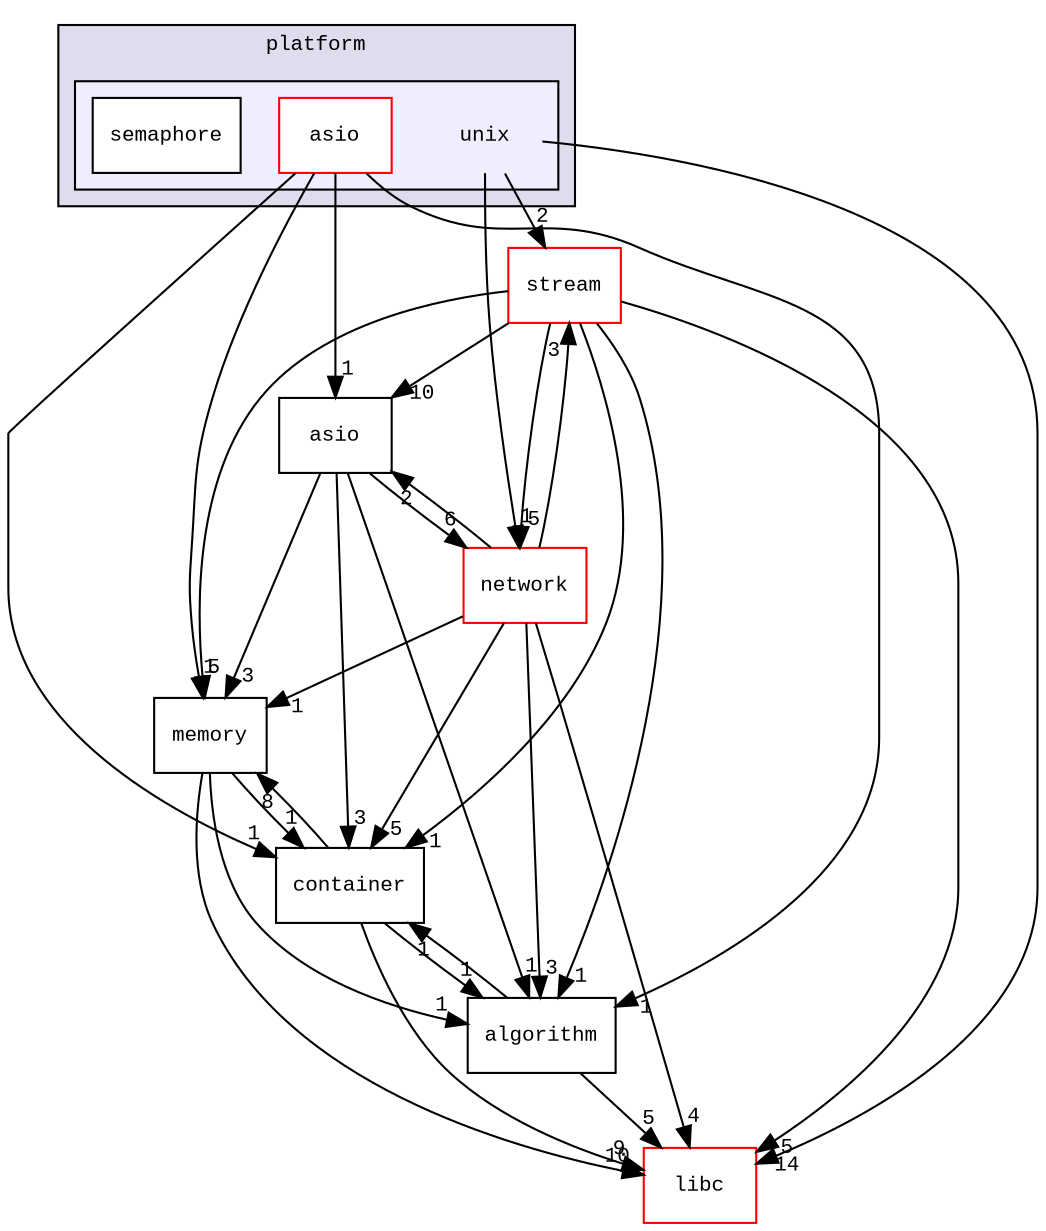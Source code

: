 digraph "src/platform/unix" {
  compound=true
  node [ fontsize="10", fontname="CourierNew"];
  edge [ labelfontsize="10", labelfontname="CourierNew"];
  subgraph clusterdir_4b68c2fef3e151b6b93d5e93b14f1857 {
    graph [ bgcolor="#ddddee", pencolor="black", label="platform" fontname="CourierNew", fontsize="10", URL="dir_4b68c2fef3e151b6b93d5e93b14f1857.html"]
  subgraph clusterdir_83e2b64a10515ed18dc4eda71a3d7e37 {
    graph [ bgcolor="#eeeeff", pencolor="black", label="" URL="dir_83e2b64a10515ed18dc4eda71a3d7e37.html"];
    dir_83e2b64a10515ed18dc4eda71a3d7e37 [shape=plaintext label="unix"];
    dir_13b46686bcc592637e7ea97e1d556600 [shape=box label="asio" color="red" fillcolor="white" style="filled" URL="dir_13b46686bcc592637e7ea97e1d556600.html"];
    dir_e9c94aa31ff281edb4422368f9aa6ec5 [shape=box label="semaphore" color="black" fillcolor="white" style="filled" URL="dir_e9c94aa31ff281edb4422368f9aa6ec5.html"];
  }
  }
  dir_090521d29e73b40f7fc0a63254d8965e [shape=box label="stream" fillcolor="white" style="filled" color="red" URL="dir_090521d29e73b40f7fc0a63254d8965e.html"];
  dir_94d7edf6f8f3d9af5fd63c44172da41c [shape=box label="memory" URL="dir_94d7edf6f8f3d9af5fd63c44172da41c.html"];
  dir_1b313d86a3cedf427c8a82c0995b1bb6 [shape=box label="container" URL="dir_1b313d86a3cedf427c8a82c0995b1bb6.html"];
  dir_16a916fe4812f76ff8ca083dfa2c5cc7 [shape=box label="asio" URL="dir_16a916fe4812f76ff8ca083dfa2c5cc7.html"];
  dir_ee3448fa1dc3d93b4fb7d6fba5be0d5c [shape=box label="libc" fillcolor="white" style="filled" color="red" URL="dir_ee3448fa1dc3d93b4fb7d6fba5be0d5c.html"];
  dir_fc4c7f03e1a69a98c370fae55a743828 [shape=box label="network" fillcolor="white" style="filled" color="red" URL="dir_fc4c7f03e1a69a98c370fae55a743828.html"];
  dir_fbc178c12bd249518b3c0868875b8083 [shape=box label="algorithm" URL="dir_fbc178c12bd249518b3c0868875b8083.html"];
  dir_94d7edf6f8f3d9af5fd63c44172da41c->dir_1b313d86a3cedf427c8a82c0995b1bb6 [headlabel="1", labeldistance=1.5 headhref="dir_000019_000004.html"];
  dir_94d7edf6f8f3d9af5fd63c44172da41c->dir_ee3448fa1dc3d93b4fb7d6fba5be0d5c [headlabel="10", labeldistance=1.5 headhref="dir_000019_000006.html"];
  dir_94d7edf6f8f3d9af5fd63c44172da41c->dir_fbc178c12bd249518b3c0868875b8083 [headlabel="1", labeldistance=1.5 headhref="dir_000019_000001.html"];
  dir_090521d29e73b40f7fc0a63254d8965e->dir_94d7edf6f8f3d9af5fd63c44172da41c [headlabel="5", labeldistance=1.5 headhref="dir_000043_000019.html"];
  dir_090521d29e73b40f7fc0a63254d8965e->dir_1b313d86a3cedf427c8a82c0995b1bb6 [headlabel="1", labeldistance=1.5 headhref="dir_000043_000004.html"];
  dir_090521d29e73b40f7fc0a63254d8965e->dir_16a916fe4812f76ff8ca083dfa2c5cc7 [headlabel="10", labeldistance=1.5 headhref="dir_000043_000002.html"];
  dir_090521d29e73b40f7fc0a63254d8965e->dir_ee3448fa1dc3d93b4fb7d6fba5be0d5c [headlabel="5", labeldistance=1.5 headhref="dir_000043_000006.html"];
  dir_090521d29e73b40f7fc0a63254d8965e->dir_fc4c7f03e1a69a98c370fae55a743828 [headlabel="5", labeldistance=1.5 headhref="dir_000043_000020.html"];
  dir_090521d29e73b40f7fc0a63254d8965e->dir_fbc178c12bd249518b3c0868875b8083 [headlabel="1", labeldistance=1.5 headhref="dir_000043_000001.html"];
  dir_1b313d86a3cedf427c8a82c0995b1bb6->dir_94d7edf6f8f3d9af5fd63c44172da41c [headlabel="8", labeldistance=1.5 headhref="dir_000004_000019.html"];
  dir_1b313d86a3cedf427c8a82c0995b1bb6->dir_ee3448fa1dc3d93b4fb7d6fba5be0d5c [headlabel="9", labeldistance=1.5 headhref="dir_000004_000006.html"];
  dir_1b313d86a3cedf427c8a82c0995b1bb6->dir_fbc178c12bd249518b3c0868875b8083 [headlabel="1", labeldistance=1.5 headhref="dir_000004_000001.html"];
  dir_83e2b64a10515ed18dc4eda71a3d7e37->dir_090521d29e73b40f7fc0a63254d8965e [headlabel="2", labeldistance=1.5 headhref="dir_000034_000043.html"];
  dir_83e2b64a10515ed18dc4eda71a3d7e37->dir_ee3448fa1dc3d93b4fb7d6fba5be0d5c [headlabel="14", labeldistance=1.5 headhref="dir_000034_000006.html"];
  dir_83e2b64a10515ed18dc4eda71a3d7e37->dir_fc4c7f03e1a69a98c370fae55a743828 [headlabel="1", labeldistance=1.5 headhref="dir_000034_000020.html"];
  dir_16a916fe4812f76ff8ca083dfa2c5cc7->dir_94d7edf6f8f3d9af5fd63c44172da41c [headlabel="3", labeldistance=1.5 headhref="dir_000002_000019.html"];
  dir_16a916fe4812f76ff8ca083dfa2c5cc7->dir_1b313d86a3cedf427c8a82c0995b1bb6 [headlabel="3", labeldistance=1.5 headhref="dir_000002_000004.html"];
  dir_16a916fe4812f76ff8ca083dfa2c5cc7->dir_fc4c7f03e1a69a98c370fae55a743828 [headlabel="6", labeldistance=1.5 headhref="dir_000002_000020.html"];
  dir_16a916fe4812f76ff8ca083dfa2c5cc7->dir_fbc178c12bd249518b3c0868875b8083 [headlabel="1", labeldistance=1.5 headhref="dir_000002_000001.html"];
  dir_fc4c7f03e1a69a98c370fae55a743828->dir_090521d29e73b40f7fc0a63254d8965e [headlabel="3", labeldistance=1.5 headhref="dir_000020_000043.html"];
  dir_fc4c7f03e1a69a98c370fae55a743828->dir_94d7edf6f8f3d9af5fd63c44172da41c [headlabel="1", labeldistance=1.5 headhref="dir_000020_000019.html"];
  dir_fc4c7f03e1a69a98c370fae55a743828->dir_1b313d86a3cedf427c8a82c0995b1bb6 [headlabel="5", labeldistance=1.5 headhref="dir_000020_000004.html"];
  dir_fc4c7f03e1a69a98c370fae55a743828->dir_16a916fe4812f76ff8ca083dfa2c5cc7 [headlabel="2", labeldistance=1.5 headhref="dir_000020_000002.html"];
  dir_fc4c7f03e1a69a98c370fae55a743828->dir_ee3448fa1dc3d93b4fb7d6fba5be0d5c [headlabel="4", labeldistance=1.5 headhref="dir_000020_000006.html"];
  dir_fc4c7f03e1a69a98c370fae55a743828->dir_fbc178c12bd249518b3c0868875b8083 [headlabel="3", labeldistance=1.5 headhref="dir_000020_000001.html"];
  dir_13b46686bcc592637e7ea97e1d556600->dir_94d7edf6f8f3d9af5fd63c44172da41c [headlabel="1", labeldistance=1.5 headhref="dir_000035_000019.html"];
  dir_13b46686bcc592637e7ea97e1d556600->dir_1b313d86a3cedf427c8a82c0995b1bb6 [headlabel="1", labeldistance=1.5 headhref="dir_000035_000004.html"];
  dir_13b46686bcc592637e7ea97e1d556600->dir_16a916fe4812f76ff8ca083dfa2c5cc7 [headlabel="1", labeldistance=1.5 headhref="dir_000035_000002.html"];
  dir_13b46686bcc592637e7ea97e1d556600->dir_fbc178c12bd249518b3c0868875b8083 [headlabel="1", labeldistance=1.5 headhref="dir_000035_000001.html"];
  dir_fbc178c12bd249518b3c0868875b8083->dir_1b313d86a3cedf427c8a82c0995b1bb6 [headlabel="1", labeldistance=1.5 headhref="dir_000001_000004.html"];
  dir_fbc178c12bd249518b3c0868875b8083->dir_ee3448fa1dc3d93b4fb7d6fba5be0d5c [headlabel="5", labeldistance=1.5 headhref="dir_000001_000006.html"];
}
